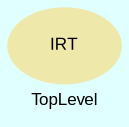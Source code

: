 digraph TopLevel {
    label = "TopLevel"
    compound = true
    fontname = Arial
    fontsize = 8
    bgcolor = lightcyan1
    node [
        color = black,
        fontname = Arial,
        fontsize = 8
    ]

    IRT [
        fontcolor = black,
        shape = ellipse,
        URL = "classes/IRT.html",
        color = palegoldenrod,
        style = filled,
        label = "IRT"
    ]

}

